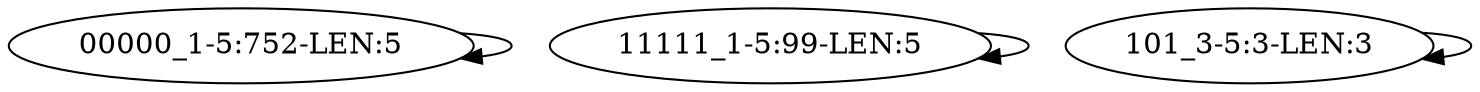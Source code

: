 digraph G {
    "00000_1-5:752-LEN:5" -> "00000_1-5:752-LEN:5";
    "11111_1-5:99-LEN:5" -> "11111_1-5:99-LEN:5";
    "101_3-5:3-LEN:3" -> "101_3-5:3-LEN:3";
}
